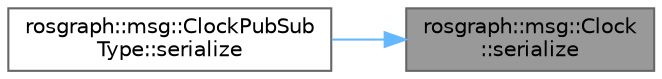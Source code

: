 digraph "rosgraph::msg::Clock::serialize"
{
 // INTERACTIVE_SVG=YES
 // LATEX_PDF_SIZE
  bgcolor="transparent";
  edge [fontname=Helvetica,fontsize=10,labelfontname=Helvetica,labelfontsize=10];
  node [fontname=Helvetica,fontsize=10,shape=box,height=0.2,width=0.4];
  rankdir="RL";
  Node1 [id="Node000001",label="rosgraph::msg::Clock\l::serialize",height=0.2,width=0.4,color="gray40", fillcolor="grey60", style="filled", fontcolor="black",tooltip="This function serializes an object using CDR serialization."];
  Node1 -> Node2 [id="edge1_Node000001_Node000002",dir="back",color="steelblue1",style="solid",tooltip=" "];
  Node2 [id="Node000002",label="rosgraph::msg::ClockPubSub\lType::serialize",height=0.2,width=0.4,color="grey40", fillcolor="white", style="filled",URL="$d4/df0/classrosgraph_1_1msg_1_1ClockPubSubType.html#a820a6b165ed7b97995d533494336df9f",tooltip=" "];
}
